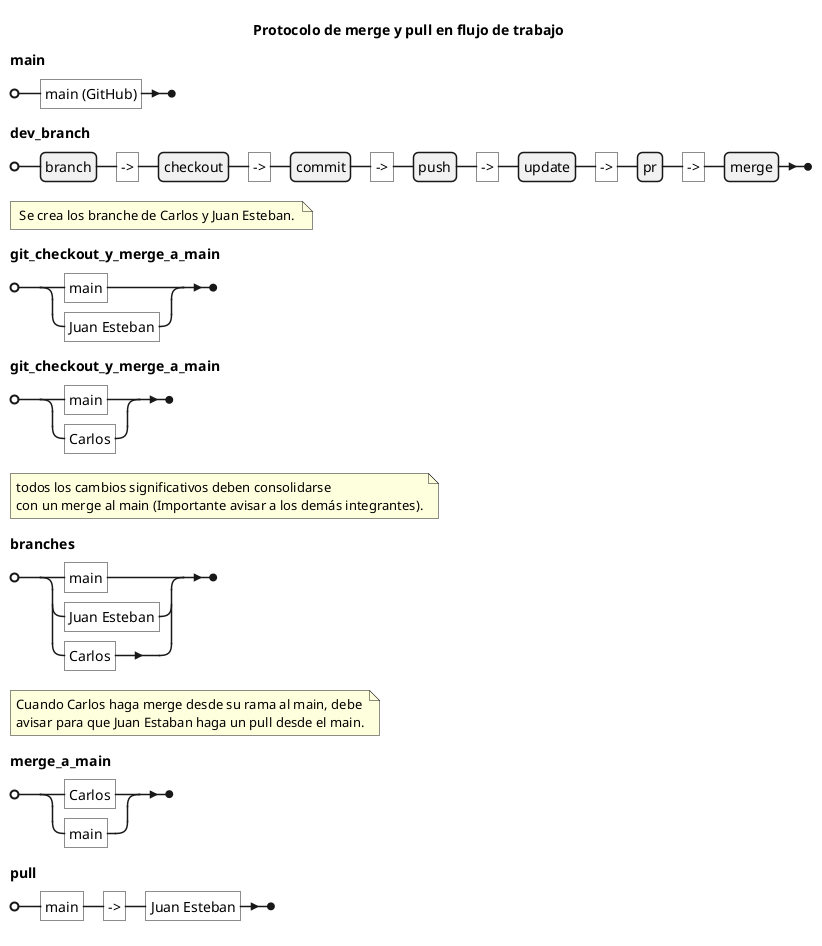 @startebnf
title Protocolo de merge y pull en flujo de trabajo

main = "main (GitHub)" ;
dev_branch = branch, "->", checkout, "->", commit, "->", push, "->", update, "->", pr, "->", merge ;
(* Se crea los branche de Carlos y Juan Esteban. *)
git_checkout_y_merge_a_main = "main" | "Juan Esteban" ;
git_checkout_y_merge_a_main = "main" | "Carlos" ;
(* todos los cambios significativos deben consolidarse
con un merge al main (Importante avisar a los demás integrantes). *)
branches = "main" | "Juan Esteban" | "Carlos";
(* Cuando Carlos haga merge desde su rama al main, debe
 avisar para que Juan Estaban haga un pull desde el main. *)
merge_a_main = "Carlos" | "main";
pull = "main", "->","Juan Esteban";

@endebnf